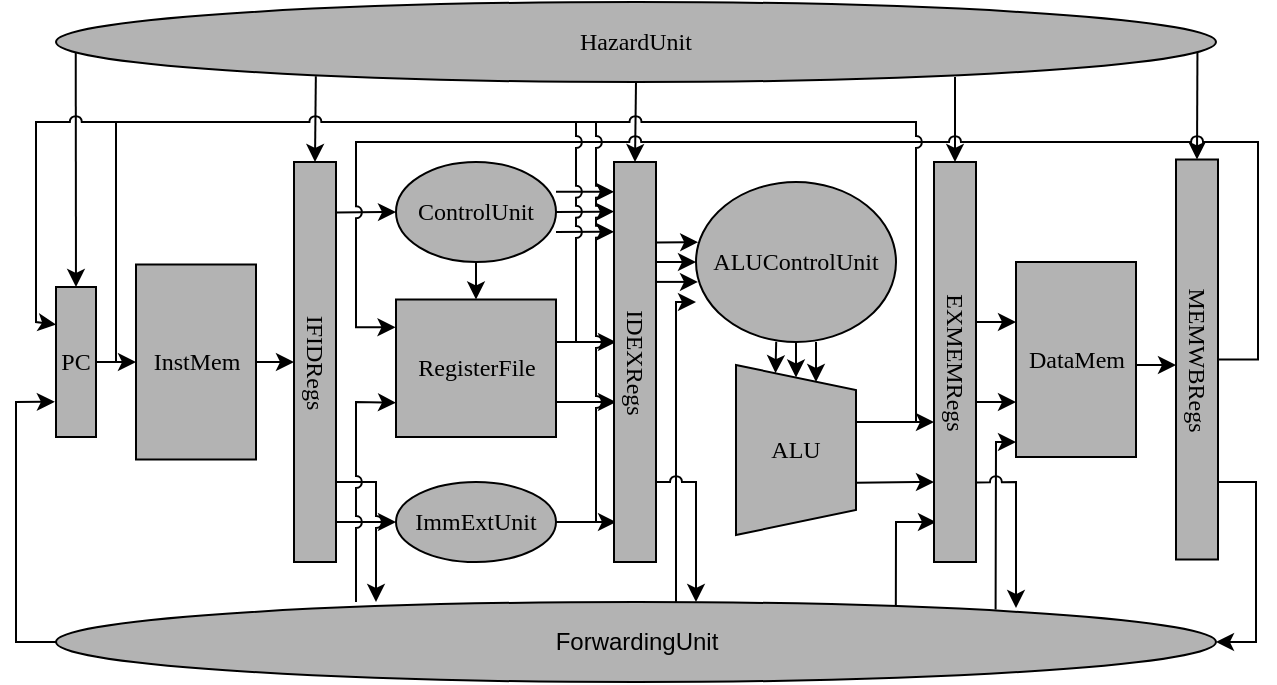 <mxfile version="26.2.15">
  <diagram name="第 1 页" id="X8lObwRLYh1744afzvqa">
    <mxGraphModel dx="558" dy="429" grid="1" gridSize="10" guides="1" tooltips="1" connect="1" arrows="1" fold="1" page="1" pageScale="1" pageWidth="1169" pageHeight="827" math="1" shadow="0">
      <root>
        <mxCell id="0" />
        <mxCell id="1" parent="0" />
        <mxCell id="H0bPj-pQqK8kCI91yIM6-22" value="" style="group;fillColor=#B3B3B3;fillStyle=auto;gradientColor=none;container=0;" parent="1" vertex="1" connectable="0">
          <mxGeometry x="200" y="302.5" width="20" height="75" as="geometry" />
        </mxCell>
        <mxCell id="H0bPj-pQqK8kCI91yIM6-23" style="edgeStyle=orthogonalEdgeStyle;rounded=0;orthogonalLoop=1;jettySize=auto;html=1;exitX=1;exitY=0.5;exitDx=0;exitDy=0;entryX=0;entryY=0.5;entryDx=0;entryDy=0;" parent="1" source="H0bPj-pQqK8kCI91yIM6-11" target="H0bPj-pQqK8kCI91yIM6-13" edge="1">
          <mxGeometry relative="1" as="geometry" />
        </mxCell>
        <mxCell id="H0bPj-pQqK8kCI91yIM6-27" value="" style="group;fillColor=#B3B3B3;container=0;" parent="1" vertex="1" connectable="0">
          <mxGeometry x="319" y="240" width="21" height="200" as="geometry" />
        </mxCell>
        <mxCell id="H0bPj-pQqK8kCI91yIM6-32" style="edgeStyle=orthogonalEdgeStyle;rounded=0;orthogonalLoop=1;jettySize=auto;html=1;exitX=1;exitY=0.5;exitDx=0;exitDy=0;entryX=0;entryY=0.5;entryDx=0;entryDy=0;" parent="1" source="H0bPj-pQqK8kCI91yIM6-13" target="H0bPj-pQqK8kCI91yIM6-1" edge="1">
          <mxGeometry relative="1" as="geometry" />
        </mxCell>
        <mxCell id="H0bPj-pQqK8kCI91yIM6-39" value="" style="endArrow=classic;html=1;rounded=0;entryX=0;entryY=0.5;entryDx=0;entryDy=0;exitX=1.004;exitY=0.126;exitDx=0;exitDy=0;exitPerimeter=0;" parent="1" source="H0bPj-pQqK8kCI91yIM6-1" target="H0bPj-pQqK8kCI91yIM6-33" edge="1">
          <mxGeometry width="50" height="50" relative="1" as="geometry">
            <mxPoint x="390" y="360" as="sourcePoint" />
            <mxPoint x="440" y="310" as="targetPoint" />
          </mxGeometry>
        </mxCell>
        <mxCell id="H0bPj-pQqK8kCI91yIM6-42" value="" style="endArrow=classic;html=1;rounded=0;entryX=0;entryY=0.5;entryDx=0;entryDy=0;" parent="1" target="H0bPj-pQqK8kCI91yIM6-36" edge="1">
          <mxGeometry width="50" height="50" relative="1" as="geometry">
            <mxPoint x="340" y="420" as="sourcePoint" />
            <mxPoint x="380" y="300" as="targetPoint" />
          </mxGeometry>
        </mxCell>
        <mxCell id="H0bPj-pQqK8kCI91yIM6-43" value="" style="endArrow=classic;html=1;rounded=0;entryX=0;entryY=0.25;entryDx=0;entryDy=0;" parent="1" edge="1">
          <mxGeometry width="50" height="50" relative="1" as="geometry">
            <mxPoint x="450" y="275" as="sourcePoint" />
            <mxPoint x="479" y="274.87" as="targetPoint" />
          </mxGeometry>
        </mxCell>
        <mxCell id="H0bPj-pQqK8kCI91yIM6-52" value="" style="endArrow=classic;html=1;rounded=0;entryX=0;entryY=0.5;entryDx=0;entryDy=0;exitX=1;exitY=0.25;exitDx=0;exitDy=0;" parent="1" source="H0bPj-pQqK8kCI91yIM6-5" target="H0bPj-pQqK8kCI91yIM6-49" edge="1">
          <mxGeometry width="50" height="50" relative="1" as="geometry">
            <mxPoint x="500" y="300" as="sourcePoint" />
            <mxPoint x="550" y="280" as="targetPoint" />
            <Array as="points" />
          </mxGeometry>
        </mxCell>
        <mxCell id="H0bPj-pQqK8kCI91yIM6-56" style="edgeStyle=orthogonalEdgeStyle;rounded=0;orthogonalLoop=1;jettySize=auto;html=1;exitX=0.5;exitY=1;exitDx=0;exitDy=0;entryX=0;entryY=0.5;entryDx=0;entryDy=0;" parent="1" source="H0bPj-pQqK8kCI91yIM6-49" target="H0bPj-pQqK8kCI91yIM6-66" edge="1">
          <mxGeometry relative="1" as="geometry">
            <mxPoint x="570" y="350" as="targetPoint" />
          </mxGeometry>
        </mxCell>
        <mxCell id="H0bPj-pQqK8kCI91yIM6-69" value="" style="endArrow=classic;html=1;rounded=0;entryX=0;entryY=0.75;entryDx=0;entryDy=0;exitX=0.575;exitY=-0.002;exitDx=0;exitDy=0;exitPerimeter=0;" parent="1" edge="1">
          <mxGeometry width="50" height="50" relative="1" as="geometry">
            <mxPoint x="600.12" y="400.375" as="sourcePoint" />
            <mxPoint x="639" y="400.0" as="targetPoint" />
            <Array as="points">
              <mxPoint x="630" y="400" />
            </Array>
          </mxGeometry>
        </mxCell>
        <mxCell id="H0bPj-pQqK8kCI91yIM6-70" value="" style="endArrow=classic;html=1;rounded=0;entryX=0;entryY=0.75;entryDx=0;entryDy=0;exitX=0.575;exitY=-0.002;exitDx=0;exitDy=0;exitPerimeter=0;" parent="1" edge="1">
          <mxGeometry width="50" height="50" relative="1" as="geometry">
            <mxPoint x="600" y="370" as="sourcePoint" />
            <mxPoint x="639" y="370" as="targetPoint" />
            <Array as="points" />
          </mxGeometry>
        </mxCell>
        <mxCell id="H0bPj-pQqK8kCI91yIM6-77" value="" style="endArrow=classic;html=1;rounded=0;entryX=0.048;entryY=0.671;entryDx=0;entryDy=0;exitX=0.401;exitY=0.998;exitDx=0;exitDy=0;exitPerimeter=0;entryPerimeter=0;" parent="1" source="H0bPj-pQqK8kCI91yIM6-49" target="H0bPj-pQqK8kCI91yIM6-66" edge="1">
          <mxGeometry width="50" height="50" relative="1" as="geometry">
            <mxPoint x="550" y="370" as="sourcePoint" />
            <mxPoint x="600" y="320" as="targetPoint" />
          </mxGeometry>
        </mxCell>
        <mxCell id="H0bPj-pQqK8kCI91yIM6-78" value="" style="endArrow=classic;html=1;rounded=0;" parent="1" edge="1">
          <mxGeometry width="50" height="50" relative="1" as="geometry">
            <mxPoint x="580" y="330" as="sourcePoint" />
            <mxPoint x="580" y="350" as="targetPoint" />
          </mxGeometry>
        </mxCell>
        <mxCell id="H0bPj-pQqK8kCI91yIM6-82" value="" style="endArrow=classic;html=1;rounded=0;entryX=0;entryY=0.308;entryDx=0;entryDy=0;entryPerimeter=0;" parent="1" target="H0bPj-pQqK8kCI91yIM6-80" edge="1">
          <mxGeometry width="50" height="50" relative="1" as="geometry">
            <mxPoint x="660" y="320" as="sourcePoint" />
            <mxPoint x="630" y="270" as="targetPoint" />
          </mxGeometry>
        </mxCell>
        <mxCell id="H0bPj-pQqK8kCI91yIM6-83" value="" style="endArrow=classic;html=1;rounded=0;entryX=0;entryY=0.308;entryDx=0;entryDy=0;entryPerimeter=0;" parent="1" edge="1">
          <mxGeometry width="50" height="50" relative="1" as="geometry">
            <mxPoint x="660" y="360" as="sourcePoint" />
            <mxPoint x="680" y="360" as="targetPoint" />
          </mxGeometry>
        </mxCell>
        <mxCell id="H0bPj-pQqK8kCI91yIM6-84" value="" style="endArrow=classic;html=1;rounded=0;entryX=0;entryY=0.308;entryDx=0;entryDy=0;entryPerimeter=0;" parent="1" edge="1">
          <mxGeometry width="50" height="50" relative="1" as="geometry">
            <mxPoint x="740" y="341.5" as="sourcePoint" />
            <mxPoint x="760" y="341.5" as="targetPoint" />
          </mxGeometry>
        </mxCell>
        <mxCell id="H0bPj-pQqK8kCI91yIM6-87" value="" style="endArrow=classic;html=1;rounded=0;entryX=0.011;entryY=0.376;entryDx=0;entryDy=0;entryPerimeter=0;exitX=1.002;exitY=0.201;exitDx=0;exitDy=0;exitPerimeter=0;" parent="1" source="H0bPj-pQqK8kCI91yIM6-5" target="H0bPj-pQqK8kCI91yIM6-49" edge="1">
          <mxGeometry width="50" height="50" relative="1" as="geometry">
            <mxPoint x="500" y="270.5" as="sourcePoint" />
            <mxPoint x="522" y="270" as="targetPoint" />
          </mxGeometry>
        </mxCell>
        <mxCell id="H0bPj-pQqK8kCI91yIM6-88" value="" style="endArrow=classic;html=1;rounded=0;entryX=0.011;entryY=0.376;entryDx=0;entryDy=0;entryPerimeter=0;exitX=1.002;exitY=0.201;exitDx=0;exitDy=0;exitPerimeter=0;" parent="1" edge="1">
          <mxGeometry width="50" height="50" relative="1" as="geometry">
            <mxPoint x="500" y="299.95" as="sourcePoint" />
            <mxPoint x="521" y="299.95" as="targetPoint" />
          </mxGeometry>
        </mxCell>
        <mxCell id="H0bPj-pQqK8kCI91yIM6-89" value="" style="endArrow=classic;html=1;rounded=0;exitX=0.399;exitY=-0.002;exitDx=0;exitDy=0;exitPerimeter=0;startFill=0;endFill=1;" parent="1" edge="1">
          <mxGeometry width="50" height="50" relative="1" as="geometry">
            <mxPoint x="510" y="460.0" as="sourcePoint" />
            <mxPoint x="520" y="310" as="targetPoint" />
            <Array as="points">
              <mxPoint x="510" y="310" />
            </Array>
          </mxGeometry>
        </mxCell>
        <mxCell id="H0bPj-pQqK8kCI91yIM6-92" value="" style="endArrow=classic;html=1;rounded=0;startFill=0;endFill=1;exitX=0.81;exitY=0.095;exitDx=0;exitDy=0;exitPerimeter=0;" parent="1" source="H0bPj-pQqK8kCI91yIM6-74" edge="1">
          <mxGeometry width="50" height="50" relative="1" as="geometry">
            <mxPoint x="670" y="460" as="sourcePoint" />
            <mxPoint x="680" y="380" as="targetPoint" />
            <Array as="points">
              <mxPoint x="670" y="380" />
            </Array>
          </mxGeometry>
        </mxCell>
        <mxCell id="H0bPj-pQqK8kCI91yIM6-94" value="" style="endArrow=classic;html=1;rounded=0;exitX=0.724;exitY=0.047;exitDx=0;exitDy=0;exitPerimeter=0;endFill=1;" parent="1" source="H0bPj-pQqK8kCI91yIM6-74" edge="1">
          <mxGeometry width="50" height="50" relative="1" as="geometry">
            <mxPoint x="620" y="460.0" as="sourcePoint" />
            <mxPoint x="640" y="420" as="targetPoint" />
            <Array as="points">
              <mxPoint x="620" y="420" />
            </Array>
          </mxGeometry>
        </mxCell>
        <mxCell id="H0bPj-pQqK8kCI91yIM6-96" value="" style="endArrow=classic;html=1;rounded=0;exitX=0;exitY=0.5;exitDx=0;exitDy=0;endFill=1;entryX=-0.028;entryY=0.765;entryDx=0;entryDy=0;entryPerimeter=0;" parent="1" source="H0bPj-pQqK8kCI91yIM6-74" target="H0bPj-pQqK8kCI91yIM6-11" edge="1">
          <mxGeometry width="50" height="50" relative="1" as="geometry">
            <mxPoint x="310" y="420" as="sourcePoint" />
            <mxPoint x="210" y="380" as="targetPoint" />
            <Array as="points">
              <mxPoint x="180" y="480" />
              <mxPoint x="180" y="430" />
              <mxPoint x="180" y="360" />
            </Array>
          </mxGeometry>
        </mxCell>
        <mxCell id="H0bPj-pQqK8kCI91yIM6-98" value="" style="endArrow=classic;html=1;rounded=0;entryX=0;entryY=0.25;entryDx=0;entryDy=0;exitX=1;exitY=0.5;exitDx=0;exitDy=0;" parent="1" source="H0bPj-pQqK8kCI91yIM6-33" edge="1">
          <mxGeometry width="50" height="50" relative="1" as="geometry">
            <mxPoint x="460" y="264.81" as="sourcePoint" />
            <mxPoint x="479" y="264.81" as="targetPoint" />
          </mxGeometry>
        </mxCell>
        <mxCell id="H0bPj-pQqK8kCI91yIM6-99" value="" style="endArrow=classic;html=1;rounded=0;entryX=0;entryY=0.25;entryDx=0;entryDy=0;exitX=1;exitY=0.297;exitDx=0;exitDy=0;exitPerimeter=0;" parent="1" source="H0bPj-pQqK8kCI91yIM6-33" edge="1">
          <mxGeometry width="50" height="50" relative="1" as="geometry">
            <mxPoint x="460" y="254.87" as="sourcePoint" />
            <mxPoint x="479" y="254.87" as="targetPoint" />
          </mxGeometry>
        </mxCell>
        <mxCell id="H0bPj-pQqK8kCI91yIM6-102" style="edgeStyle=orthogonalEdgeStyle;rounded=0;orthogonalLoop=1;jettySize=auto;html=1;exitX=1;exitY=0.5;exitDx=0;exitDy=0;entryX=0.048;entryY=0.9;entryDx=0;entryDy=0;entryPerimeter=0;" parent="1" source="H0bPj-pQqK8kCI91yIM6-36" target="H0bPj-pQqK8kCI91yIM6-5" edge="1">
          <mxGeometry relative="1" as="geometry" />
        </mxCell>
        <mxCell id="H0bPj-pQqK8kCI91yIM6-107" style="edgeStyle=orthogonalEdgeStyle;rounded=0;orthogonalLoop=1;jettySize=auto;html=1;exitX=0.5;exitY=1;exitDx=0;exitDy=0;entryX=0.5;entryY=0;entryDx=0;entryDy=0;" parent="1" source="H0bPj-pQqK8kCI91yIM6-33" target="H0bPj-pQqK8kCI91yIM6-104" edge="1">
          <mxGeometry relative="1" as="geometry" />
        </mxCell>
        <mxCell id="H0bPj-pQqK8kCI91yIM6-108" style="edgeStyle=orthogonalEdgeStyle;rounded=0;orthogonalLoop=1;jettySize=auto;html=1;exitX=1;exitY=0.25;exitDx=0;exitDy=0;" parent="1" source="H0bPj-pQqK8kCI91yIM6-104" edge="1">
          <mxGeometry relative="1" as="geometry">
            <mxPoint x="480" y="330" as="targetPoint" />
            <Array as="points">
              <mxPoint x="450" y="330" />
              <mxPoint x="480" y="330" />
            </Array>
          </mxGeometry>
        </mxCell>
        <mxCell id="H0bPj-pQqK8kCI91yIM6-111" value="" style="endArrow=classic;html=1;rounded=0;entryX=1;entryY=0.5;entryDx=0;entryDy=0;" parent="1" target="H0bPj-pQqK8kCI91yIM6-74" edge="1">
          <mxGeometry width="50" height="50" relative="1" as="geometry">
            <mxPoint x="781" y="400" as="sourcePoint" />
            <mxPoint x="800" y="470" as="targetPoint" />
            <Array as="points">
              <mxPoint x="800" y="400" />
              <mxPoint x="800" y="430" />
              <mxPoint x="800" y="480" />
            </Array>
          </mxGeometry>
        </mxCell>
        <mxCell id="H0bPj-pQqK8kCI91yIM6-112" value="" style="endArrow=classic;html=1;rounded=0;exitX=1.011;exitY=0.801;exitDx=0;exitDy=0;exitPerimeter=0;jumpStyle=arc;" parent="1" source="H0bPj-pQqK8kCI91yIM6-7" edge="1">
          <mxGeometry width="50" height="50" relative="1" as="geometry">
            <mxPoint x="660.874" y="400" as="sourcePoint" />
            <mxPoint x="680" y="463" as="targetPoint" />
            <Array as="points">
              <mxPoint x="680" y="400" />
            </Array>
          </mxGeometry>
        </mxCell>
        <mxCell id="H0bPj-pQqK8kCI91yIM6-113" value="" style="endArrow=classic;html=1;rounded=0;exitX=1.011;exitY=0.801;exitDx=0;exitDy=0;exitPerimeter=0;jumpStyle=arc;" parent="1" edge="1">
          <mxGeometry width="50" height="50" relative="1" as="geometry">
            <mxPoint x="500" y="400" as="sourcePoint" />
            <mxPoint x="520" y="460" as="targetPoint" />
            <Array as="points">
              <mxPoint x="520" y="400" />
            </Array>
          </mxGeometry>
        </mxCell>
        <mxCell id="H0bPj-pQqK8kCI91yIM6-114" value="" style="endArrow=classic;html=1;rounded=0;jumpStyle=arc;" parent="1" edge="1">
          <mxGeometry width="50" height="50" relative="1" as="geometry">
            <mxPoint x="340" y="400" as="sourcePoint" />
            <mxPoint x="360" y="460" as="targetPoint" />
            <Array as="points">
              <mxPoint x="360" y="400" />
              <mxPoint x="360" y="430" />
            </Array>
          </mxGeometry>
        </mxCell>
        <mxCell id="H0bPj-pQqK8kCI91yIM6-119" value="" style="endArrow=classic;html=1;rounded=0;exitX=0.017;exitY=0.629;exitDx=0;exitDy=0;exitPerimeter=0;entryX=0.5;entryY=0;entryDx=0;entryDy=0;" parent="1" source="H0bPj-pQqK8kCI91yIM6-116" target="H0bPj-pQqK8kCI91yIM6-11" edge="1">
          <mxGeometry width="50" height="50" relative="1" as="geometry">
            <mxPoint x="210" y="210" as="sourcePoint" />
            <mxPoint x="210" y="300" as="targetPoint" />
          </mxGeometry>
        </mxCell>
        <mxCell id="H0bPj-pQqK8kCI91yIM6-121" value="" style="endArrow=classic;html=1;rounded=0;entryX=0.5;entryY=0;entryDx=0;entryDy=0;exitX=0.224;exitY=0.927;exitDx=0;exitDy=0;exitPerimeter=0;" parent="1" source="H0bPj-pQqK8kCI91yIM6-116" target="H0bPj-pQqK8kCI91yIM6-1" edge="1">
          <mxGeometry width="50" height="50" relative="1" as="geometry">
            <mxPoint x="330" y="220" as="sourcePoint" />
            <mxPoint x="410" y="230" as="targetPoint" />
          </mxGeometry>
        </mxCell>
        <mxCell id="H0bPj-pQqK8kCI91yIM6-122" value="" style="endArrow=classic;html=1;rounded=0;exitX=0.5;exitY=1;exitDx=0;exitDy=0;entryX=0.5;entryY=0;entryDx=0;entryDy=0;" parent="1" source="H0bPj-pQqK8kCI91yIM6-116" target="H0bPj-pQqK8kCI91yIM6-5" edge="1">
          <mxGeometry width="50" height="50" relative="1" as="geometry">
            <mxPoint x="470" y="230" as="sourcePoint" />
            <mxPoint x="500" y="230" as="targetPoint" />
          </mxGeometry>
        </mxCell>
        <mxCell id="H0bPj-pQqK8kCI91yIM6-125" value="" style="endArrow=classic;html=1;rounded=0;entryX=0.5;entryY=0;entryDx=0;entryDy=0;exitX=0.775;exitY=0.936;exitDx=0;exitDy=0;exitPerimeter=0;" parent="1" source="H0bPj-pQqK8kCI91yIM6-116" target="H0bPj-pQqK8kCI91yIM6-7" edge="1">
          <mxGeometry width="50" height="50" relative="1" as="geometry">
            <mxPoint x="650" y="217" as="sourcePoint" />
            <mxPoint x="660" y="240" as="targetPoint" />
          </mxGeometry>
        </mxCell>
        <mxCell id="H0bPj-pQqK8kCI91yIM6-126" value="" style="endArrow=classic;html=1;rounded=0;entryX=0.5;entryY=0;entryDx=0;entryDy=0;exitX=0.984;exitY=0.633;exitDx=0;exitDy=0;exitPerimeter=0;" parent="1" source="H0bPj-pQqK8kCI91yIM6-116" target="H0bPj-pQqK8kCI91yIM6-9" edge="1">
          <mxGeometry width="50" height="50" relative="1" as="geometry">
            <mxPoint x="771" y="205" as="sourcePoint" />
            <mxPoint x="760" y="240" as="targetPoint" />
          </mxGeometry>
        </mxCell>
        <mxCell id="H0bPj-pQqK8kCI91yIM6-127" style="edgeStyle=orthogonalEdgeStyle;rounded=0;orthogonalLoop=1;jettySize=auto;html=1;exitX=1;exitY=0.5;exitDx=0;exitDy=0;entryX=-0.003;entryY=0.202;entryDx=0;entryDy=0;entryPerimeter=0;jumpStyle=arc;" parent="1" source="H0bPj-pQqK8kCI91yIM6-9" target="H0bPj-pQqK8kCI91yIM6-104" edge="1">
          <mxGeometry relative="1" as="geometry">
            <mxPoint x="470" y="290" as="targetPoint" />
            <Array as="points">
              <mxPoint x="801" y="339" />
              <mxPoint x="801" y="230" />
              <mxPoint x="350" y="230" />
              <mxPoint x="350" y="323" />
            </Array>
          </mxGeometry>
        </mxCell>
        <mxCell id="H0bPj-pQqK8kCI91yIM6-128" value="" style="endArrow=classic;html=1;rounded=0;entryX=0;entryY=0.75;entryDx=0;entryDy=0;jumpStyle=arc;" parent="1" target="H0bPj-pQqK8kCI91yIM6-104" edge="1">
          <mxGeometry width="50" height="50" relative="1" as="geometry">
            <mxPoint x="350" y="460" as="sourcePoint" />
            <mxPoint x="470" y="320" as="targetPoint" />
            <Array as="points">
              <mxPoint x="350" y="360" />
            </Array>
          </mxGeometry>
        </mxCell>
        <mxCell id="H0bPj-pQqK8kCI91yIM6-130" value="" style="endArrow=classic;html=1;rounded=0;jumpStyle=arc;entryX=0;entryY=0.25;entryDx=0;entryDy=0;" parent="1" target="H0bPj-pQqK8kCI91yIM6-11" edge="1">
          <mxGeometry width="50" height="50" relative="1" as="geometry">
            <mxPoint x="630" y="370" as="sourcePoint" />
            <mxPoint x="200" y="340" as="targetPoint" />
            <Array as="points">
              <mxPoint x="630" y="220" />
              <mxPoint x="190" y="220" />
              <mxPoint x="190" y="320" />
            </Array>
          </mxGeometry>
        </mxCell>
        <mxCell id="H0bPj-pQqK8kCI91yIM6-131" style="edgeStyle=orthogonalEdgeStyle;rounded=0;orthogonalLoop=1;jettySize=auto;html=1;exitX=1;exitY=0.25;exitDx=0;exitDy=0;" parent="1" edge="1">
          <mxGeometry relative="1" as="geometry">
            <mxPoint x="450" y="360" as="sourcePoint" />
            <mxPoint x="480" y="360" as="targetPoint" />
          </mxGeometry>
        </mxCell>
        <mxCell id="H0bPj-pQqK8kCI91yIM6-133" value="" style="endArrow=none;html=1;rounded=0;jumpStyle=arc;" parent="1" edge="1">
          <mxGeometry width="50" height="50" relative="1" as="geometry">
            <mxPoint x="460" y="330" as="sourcePoint" />
            <mxPoint x="460" y="220" as="targetPoint" />
          </mxGeometry>
        </mxCell>
        <mxCell id="H0bPj-pQqK8kCI91yIM6-134" value="" style="endArrow=none;html=1;rounded=0;" parent="1" edge="1">
          <mxGeometry width="50" height="50" relative="1" as="geometry">
            <mxPoint x="230" y="340" as="sourcePoint" />
            <mxPoint x="230" y="220" as="targetPoint" />
          </mxGeometry>
        </mxCell>
        <mxCell id="H0bPj-pQqK8kCI91yIM6-137" value="" style="endArrow=none;html=1;rounded=0;jumpStyle=arc;" parent="1" edge="1">
          <mxGeometry width="50" height="50" relative="1" as="geometry">
            <mxPoint x="470" y="420" as="sourcePoint" />
            <mxPoint x="470" y="220" as="targetPoint" />
          </mxGeometry>
        </mxCell>
        <mxCell id="H0bPj-pQqK8kCI91yIM6-11" value="" style="rounded=0;whiteSpace=wrap;html=1;container=0;fillStyle=auto;fillColor=#B3B3B3;" parent="1" vertex="1">
          <mxGeometry x="200" y="302.5" width="20" height="75" as="geometry" />
        </mxCell>
        <mxCell id="H0bPj-pQqK8kCI91yIM6-12" value="PC" style="text;html=1;align=center;verticalAlign=middle;whiteSpace=wrap;rounded=0;container=0;fontFamily=SarasaMonoSC;" parent="1" vertex="1">
          <mxGeometry x="201.25" y="325" width="17.5" height="30" as="geometry" />
        </mxCell>
        <mxCell id="H0bPj-pQqK8kCI91yIM6-13" value="" style="rounded=0;whiteSpace=wrap;html=1;fillColor=#B3B3B3;" parent="1" vertex="1">
          <mxGeometry x="240" y="291.25" width="60" height="97.5" as="geometry" />
        </mxCell>
        <mxCell id="H0bPj-pQqK8kCI91yIM6-14" value="InstMem" style="text;html=1;align=center;verticalAlign=middle;whiteSpace=wrap;rounded=0;fontFamily=SarasaMonoSC;" parent="1" vertex="1">
          <mxGeometry x="243.509" y="325" width="52.982" height="30" as="geometry" />
        </mxCell>
        <mxCell id="H0bPj-pQqK8kCI91yIM6-1" value="" style="rounded=0;whiteSpace=wrap;html=1;fillColor=#B3B3B3;" parent="1" vertex="1">
          <mxGeometry x="319" y="240" width="21" height="200" as="geometry" />
        </mxCell>
        <mxCell id="H0bPj-pQqK8kCI91yIM6-2" value="IFIDRegs" style="text;html=1;align=center;verticalAlign=middle;whiteSpace=wrap;rounded=0;rotation=90;fontFamily=SarasaMonoSC;" parent="1" vertex="1">
          <mxGeometry x="294.5" y="333.75" width="70" height="12.5" as="geometry" />
        </mxCell>
        <mxCell id="H0bPj-pQqK8kCI91yIM6-33" value="" style="ellipse;whiteSpace=wrap;html=1;strokeColor=#000000;fillColor=#B3B3B3;" parent="1" vertex="1">
          <mxGeometry x="370" y="240" width="80" height="50" as="geometry" />
        </mxCell>
        <mxCell id="H0bPj-pQqK8kCI91yIM6-34" value="ControlUnit" style="text;html=1;align=center;verticalAlign=middle;whiteSpace=wrap;rounded=0;fontFamily=SarasaMonoSC;" parent="1" vertex="1">
          <mxGeometry x="373" y="250" width="74" height="30" as="geometry" />
        </mxCell>
        <mxCell id="H0bPj-pQqK8kCI91yIM6-104" value="" style="rounded=0;whiteSpace=wrap;html=1;fillColor=#B3B3B3;" parent="1" vertex="1">
          <mxGeometry x="370" y="308.75" width="80" height="68.75" as="geometry" />
        </mxCell>
        <mxCell id="H0bPj-pQqK8kCI91yIM6-105" value="RegisterFile" style="text;html=1;align=center;verticalAlign=middle;whiteSpace=wrap;rounded=0;fontFamily=SarasaMonoSC;" parent="1" vertex="1">
          <mxGeometry x="374.678" y="332.548" width="70.643" height="21.154" as="geometry" />
        </mxCell>
        <mxCell id="H0bPj-pQqK8kCI91yIM6-36" value="" style="ellipse;whiteSpace=wrap;html=1;fillColor=#B3B3B3;" parent="1" vertex="1">
          <mxGeometry x="370" y="400" width="80" height="40" as="geometry" />
        </mxCell>
        <mxCell id="H0bPj-pQqK8kCI91yIM6-37" value="ImmExtUnit" style="text;html=1;align=center;verticalAlign=middle;whiteSpace=wrap;rounded=0;fontFamily=SarasaMonoSC;" parent="1" vertex="1">
          <mxGeometry x="382" y="407.5" width="56" height="25" as="geometry" />
        </mxCell>
        <mxCell id="H0bPj-pQqK8kCI91yIM6-5" value="" style="rounded=0;whiteSpace=wrap;html=1;fillColor=#B3B3B3;" parent="1" vertex="1">
          <mxGeometry x="479" y="240" width="21" height="200" as="geometry" />
        </mxCell>
        <mxCell id="H0bPj-pQqK8kCI91yIM6-6" value="IDEXRegs" style="text;html=1;align=center;verticalAlign=middle;whiteSpace=wrap;rounded=0;rotation=90;fontFamily=SarasaMonoSC;" parent="1" vertex="1">
          <mxGeometry x="454.5" y="333.75" width="70" height="12.5" as="geometry" />
        </mxCell>
        <mxCell id="H0bPj-pQqK8kCI91yIM6-49" value="" style="ellipse;whiteSpace=wrap;html=1;fillColor=#B3B3B3;" parent="1" vertex="1">
          <mxGeometry x="520" y="250" width="100" height="80" as="geometry" />
        </mxCell>
        <mxCell id="H0bPj-pQqK8kCI91yIM6-50" value="ALUControlUnit" style="text;html=1;align=center;verticalAlign=middle;whiteSpace=wrap;rounded=0;fontFamily=SarasaMonoSC;" parent="1" vertex="1">
          <mxGeometry x="526.25" y="277.5" width="87.5" height="25" as="geometry" />
        </mxCell>
        <mxCell id="H0bPj-pQqK8kCI91yIM6-66" value="" style="shape=trapezoid;perimeter=trapezoidPerimeter;whiteSpace=wrap;html=1;fixedSize=1;rotation=90;size=12.5;fillColor=#B3B3B3;" parent="1" vertex="1">
          <mxGeometry x="527.5" y="354" width="85" height="60" as="geometry" />
        </mxCell>
        <mxCell id="H0bPj-pQqK8kCI91yIM6-71" value="ALU" style="text;html=1;align=center;verticalAlign=middle;whiteSpace=wrap;rounded=0;fontFamily=SarasaMonoSC;" parent="1" vertex="1">
          <mxGeometry x="546.25" y="369" width="47.5" height="30" as="geometry" />
        </mxCell>
        <mxCell id="H0bPj-pQqK8kCI91yIM6-116" value="" style="ellipse;whiteSpace=wrap;html=1;fillColor=#B3B3B3;" parent="1" vertex="1">
          <mxGeometry x="200" y="160" width="580" height="40" as="geometry" />
        </mxCell>
        <mxCell id="H0bPj-pQqK8kCI91yIM6-117" value="HazardUnit" style="text;html=1;align=center;verticalAlign=middle;whiteSpace=wrap;rounded=0;fontFamily=SarasaMonoSC;" parent="1" vertex="1">
          <mxGeometry x="425" y="165" width="130" height="30" as="geometry" />
        </mxCell>
        <mxCell id="H0bPj-pQqK8kCI91yIM6-7" value="" style="rounded=0;whiteSpace=wrap;html=1;fillColor=#B3B3B3;" parent="1" vertex="1">
          <mxGeometry x="639" y="240" width="21" height="200" as="geometry" />
        </mxCell>
        <mxCell id="H0bPj-pQqK8kCI91yIM6-8" value="EXMEMRegs" style="text;html=1;align=center;verticalAlign=middle;whiteSpace=wrap;rounded=0;rotation=90;fontFamily=SarasaMonoSC;" parent="1" vertex="1">
          <mxGeometry x="604.5" y="333.75" width="90" height="12.5" as="geometry" />
        </mxCell>
        <mxCell id="H0bPj-pQqK8kCI91yIM6-80" value="" style="rounded=0;whiteSpace=wrap;html=1;fillColor=#B3B3B3;" parent="1" vertex="1">
          <mxGeometry x="680" y="290" width="60" height="97.5" as="geometry" />
        </mxCell>
        <mxCell id="H0bPj-pQqK8kCI91yIM6-81" value="DataMem" style="text;html=1;align=center;verticalAlign=middle;whiteSpace=wrap;rounded=0;fontFamily=SarasaMonoSC;" parent="1" vertex="1">
          <mxGeometry x="683.509" y="323.75" width="52.982" height="30" as="geometry" />
        </mxCell>
        <mxCell id="H0bPj-pQqK8kCI91yIM6-9" value="" style="rounded=0;whiteSpace=wrap;html=1;fillColor=#B3B3B3;" parent="1" vertex="1">
          <mxGeometry x="760" y="238.75" width="21" height="200" as="geometry" />
        </mxCell>
        <mxCell id="H0bPj-pQqK8kCI91yIM6-10" value="MEMWBRegs" style="text;html=1;align=center;verticalAlign=middle;whiteSpace=wrap;rounded=0;rotation=90;fontFamily=SarasaMonoSC;" parent="1" vertex="1">
          <mxGeometry x="725.5" y="332.5" width="90" height="12.5" as="geometry" />
        </mxCell>
        <mxCell id="H0bPj-pQqK8kCI91yIM6-138" value="" style="group;fontFamily=SarasaMonoSC;" parent="1" vertex="1" connectable="0">
          <mxGeometry x="200" y="460" width="580" height="40" as="geometry" />
        </mxCell>
        <mxCell id="H0bPj-pQqK8kCI91yIM6-74" value="" style="ellipse;whiteSpace=wrap;html=1;fillColor=#B3B3B3;" parent="H0bPj-pQqK8kCI91yIM6-138" vertex="1">
          <mxGeometry width="580" height="40" as="geometry" />
        </mxCell>
        <mxCell id="H0bPj-pQqK8kCI91yIM6-75" value="ForwardingUnit" style="text;html=1;align=center;verticalAlign=middle;whiteSpace=wrap;rounded=0;" parent="H0bPj-pQqK8kCI91yIM6-138" vertex="1">
          <mxGeometry x="214.6" y="5" width="150.8" height="30" as="geometry" />
        </mxCell>
      </root>
    </mxGraphModel>
  </diagram>
</mxfile>
